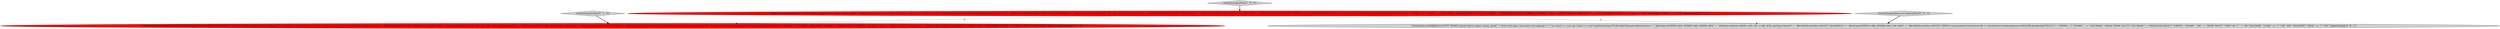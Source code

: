 digraph {
0 [style = filled, label = "testNonEquiJoinPlan['1', '0', '0']", fillcolor = lightgray, shape = diamond image = "AAA0AAABBB1BBB"];
3 [style = filled, label = "CalciteAssert.model(JdbcTest.SCOTT_MODEL).query(\"select empno, ename, grade\" + \"from scott.emp e inner join scott.salgrade s\" + \"on e.sal > s.losal and e.sal < s.hisal\").explainContains(\"PLAN=JdbcToEnumerableConverter\" + \" JdbcProject(EMPNO=($0(, ENAME=($1(, GRADE=($3()\" + \" JdbcJoin(condition=(AND(>($2, $4), <($2, $5))(, joinType=(inner()\" + \" JdbcProject(EMPNO=($0(, ENAME=($1(, SAL=($5()\" + \" JdbcTableScan(table=((SCOTT, EMP(()\" + \" JdbcTableScan(table=((SCOTT, SALGRADE(()\").runs().enable(CalciteAssert.DB == CalciteAssert.DatabaseInstance.HSQLDB).planHasSql(\"SELECT \"t\".\"EMPNO\", \"t\".\"ENAME\", \"SALGRADE\".\"GRADE\"\" + \"FROM (SELECT \"EMPNO\", \"ENAME\", \"SAL\"\" + \"FROM \"SCOTT\".\"EMP\") AS \"t\"\" + \"INNER JOIN \"SCOTT\".\"SALGRADE\" \" + \"ON \"t\".\"SAL\" > \"SALGRADE\".\"LOSAL\" \" + \"AND \"t\".\"SAL\" < \"SALGRADE\".\"HISAL\"\")@@@3@@@['0', '1', '0']", fillcolor = red, shape = ellipse image = "AAA1AAABBB2BBB"];
1 [style = filled, label = "CalciteAssert.model(JdbcTest.SCOTT_MODEL).query(\"select empno, ename, grade\" + \"from scott.emp e inner join scott.salgrade s\" + \"on e.sal > s.losal and e.sal < s.hisal\").explainContains(\"PLAN=JdbcToEnumerableConverter\" + \" JdbcProject(EMPNO=($3(, ENAME=($4(, GRADE=($0()\" + \" JdbcJoin(condition=(AND(>($5, $1), <($5, $2))(, joinType=(inner()\" + \" JdbcTableScan(table=((SCOTT, SALGRADE(()\" + \" JdbcProject(EMPNO=($0(, ENAME=($1(, SAL=($5()\" + \" JdbcTableScan(table=((SCOTT, EMP(()\").runs().enable(CalciteAssert.DB == CalciteAssert.DatabaseInstance.HSQLDB).planHasSql(\"SELECT \"t\".\"EMPNO\", \"t\".\"ENAME\", \" + \"\"SALGRADE\".\"GRADE\"FROM \"SCOTT\".\"SALGRADE\"\" + \"INNER JOIN (SELECT \"EMPNO\", \"ENAME\", \"SAL\"\" + \"FROM \"SCOTT\".\"EMP\") AS \"t\" \" + \"ON \"SALGRADE\".\"LOSAL\" < \"t\".\"SAL\" \" + \"AND \"SALGRADE\".\"HISAL\" > \"t\".\"SAL\"\")@@@3@@@['1', '0', '0']", fillcolor = red, shape = ellipse image = "AAA1AAABBB1BBB"];
2 [style = filled, label = "testNonEquiJoinPlan['0', '1', '0']", fillcolor = lightgray, shape = diamond image = "AAA0AAABBB2BBB"];
5 [style = filled, label = "testNonEquiJoinReverseConditionPlan['0', '0', '1']", fillcolor = lightgray, shape = diamond image = "AAA0AAABBB3BBB"];
4 [style = filled, label = "CalciteAssert.model(JdbcTest.SCOTT_MODEL).query(\"select empno, ename, grade\" + \"from scott.emp e inner join scott.salgrade s\" + \"on s.losal <= e.sal and s.hisal >= e.sal\").explainContains(\"PLAN=JdbcToEnumerableConverter\" + \" JdbcProject(EMPNO=($3(, ENAME=($4(, GRADE=($0()\" + \" JdbcJoin(condition=(AND(<=($1, $5), >=($2, $5))(, joinType=(inner()\" + \" JdbcTableScan(table=((SCOTT, SALGRADE(()\" + \" JdbcProject(EMPNO=($0(, ENAME=($1(, SAL=($5()\" + \" JdbcTableScan(table=((SCOTT, EMP(()\").runs().enable(CalciteAssert.DB == CalciteAssert.DatabaseInstance.HSQLDB).planHasSql(\"SELECT \"t\".\"EMPNO\", \"t\".\"ENAME\", \" + \"\"SALGRADE\".\"GRADE\"FROM \"SCOTT\".\"SALGRADE\"\" + \"INNER JOIN (SELECT \"EMPNO\", \"ENAME\", \"SAL\"\" + \"FROM \"SCOTT\".\"EMP\") AS \"t\" \" + \"ON \"SALGRADE\".\"LOSAL\" <= \"t\".\"SAL\" AND \"SALGRADE\".\"HISAL\" >= \"t\".\"SAL\"\")@@@3@@@['0', '0', '1']", fillcolor = lightgray, shape = ellipse image = "AAA0AAABBB3BBB"];
1->4 [style = dashed, label="0"];
1->3 [style = dashed, label="0"];
0->1 [style = bold, label=""];
5->4 [style = bold, label=""];
2->3 [style = bold, label=""];
}
